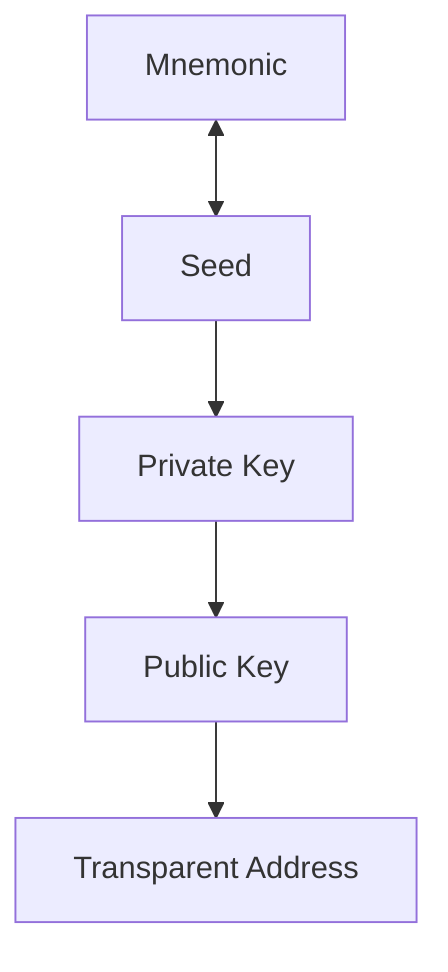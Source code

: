 flowchart TD
    Mnemonic <--> Seed
    Seed --> PrvKey[Private Key]
    PrvKey --> PubKey[Public Key]
    PubKey --> TRANSPARENT[Transparent Address]